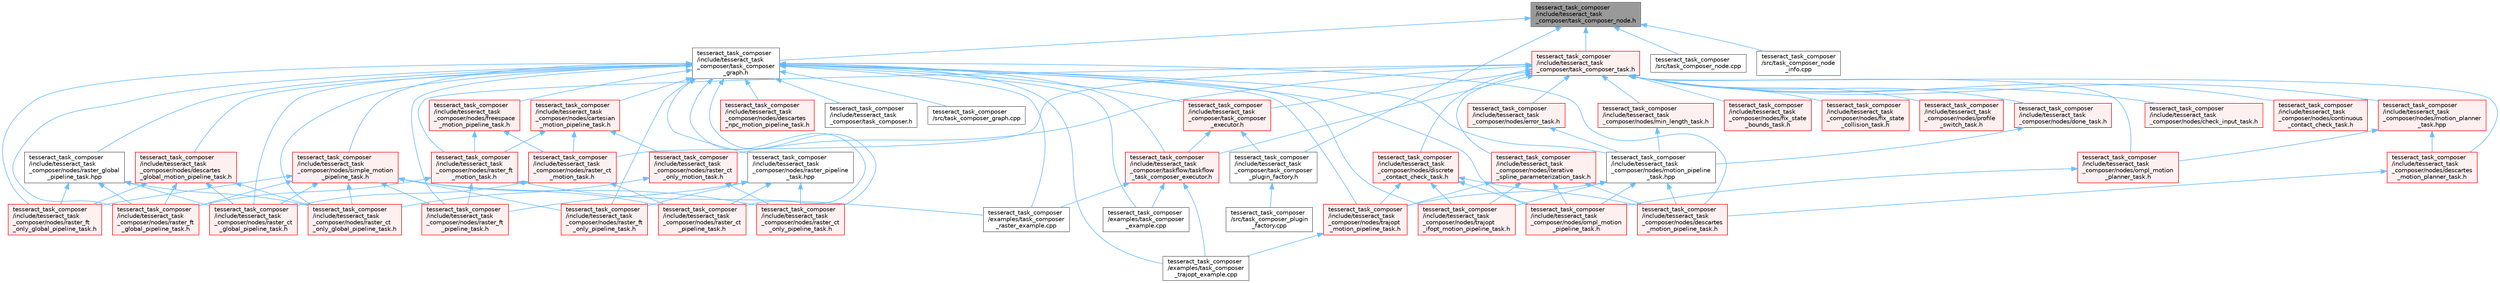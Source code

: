 digraph "tesseract_task_composer/include/tesseract_task_composer/task_composer_node.h"
{
 // LATEX_PDF_SIZE
  bgcolor="transparent";
  edge [fontname=Helvetica,fontsize=10,labelfontname=Helvetica,labelfontsize=10];
  node [fontname=Helvetica,fontsize=10,shape=box,height=0.2,width=0.4];
  Node1 [label="tesseract_task_composer\l/include/tesseract_task\l_composer/task_composer_node.h",height=0.2,width=0.4,color="gray40", fillcolor="grey60", style="filled", fontcolor="black",tooltip="A node in the pipeline."];
  Node1 -> Node2 [dir="back",color="steelblue1",style="solid"];
  Node2 [label="tesseract_task_composer\l/include/tesseract_task\l_composer/task_composer\l_graph.h",height=0.2,width=0.4,color="grey40", fillcolor="white", style="filled",URL="$d4/d58/task__composer__graph_8h.html",tooltip="A task graph."];
  Node2 -> Node3 [dir="back",color="steelblue1",style="solid"];
  Node3 [label="tesseract_task_composer\l/examples/task_composer\l_example.cpp",height=0.2,width=0.4,color="grey40", fillcolor="white", style="filled",URL="$d2/d8b/task__composer__example_8cpp.html",tooltip=" "];
  Node2 -> Node4 [dir="back",color="steelblue1",style="solid"];
  Node4 [label="tesseract_task_composer\l/examples/task_composer\l_raster_example.cpp",height=0.2,width=0.4,color="grey40", fillcolor="white", style="filled",URL="$db/d4d/task__composer__raster__example_8cpp.html",tooltip=" "];
  Node2 -> Node5 [dir="back",color="steelblue1",style="solid"];
  Node5 [label="tesseract_task_composer\l/examples/task_composer\l_trajopt_example.cpp",height=0.2,width=0.4,color="grey40", fillcolor="white", style="filled",URL="$de/d6f/task__composer__trajopt__example_8cpp.html",tooltip=" "];
  Node2 -> Node6 [dir="back",color="steelblue1",style="solid"];
  Node6 [label="tesseract_task_composer\l/include/tesseract_task\l_composer/nodes/cartesian\l_motion_pipeline_task.h",height=0.2,width=0.4,color="red", fillcolor="#FFF0F0", style="filled",URL="$d2/ded/cartesian__motion__pipeline__task_8h.html",tooltip="Cartesian motion planning pipeline."];
  Node6 -> Node7 [dir="back",color="steelblue1",style="solid"];
  Node7 [label="tesseract_task_composer\l/include/tesseract_task\l_composer/nodes/raster_ct\l_motion_task.h",height=0.2,width=0.4,color="red", fillcolor="#FFF0F0", style="filled",URL="$db/d8a/raster__ct__motion__task_8h.html",tooltip="Raster motion task with cartesian transitions."];
  Node7 -> Node8 [dir="back",color="steelblue1",style="solid"];
  Node8 [label="tesseract_task_composer\l/include/tesseract_task\l_composer/nodes/raster_ct\l_global_pipeline_task.h",height=0.2,width=0.4,color="red", fillcolor="#FFF0F0", style="filled",URL="$d4/d09/raster__ct__global__pipeline__task_8h.html",tooltip="Plans raster paths with cartesian transitions."];
  Node7 -> Node11 [dir="back",color="steelblue1",style="solid"];
  Node11 [label="tesseract_task_composer\l/include/tesseract_task\l_composer/nodes/raster_ct\l_pipeline_task.h",height=0.2,width=0.4,color="red", fillcolor="#FFF0F0", style="filled",URL="$d1/dc3/raster__ct__pipeline__task_8h.html",tooltip="Plans raster paths with cartesian transitions."];
  Node6 -> Node14 [dir="back",color="steelblue1",style="solid"];
  Node14 [label="tesseract_task_composer\l/include/tesseract_task\l_composer/nodes/raster_ct\l_only_motion_task.h",height=0.2,width=0.4,color="red", fillcolor="#FFF0F0", style="filled",URL="$dc/df9/raster__ct__only__motion__task_8h.html",tooltip="Plans raster paths with cartesian transitions."];
  Node14 -> Node15 [dir="back",color="steelblue1",style="solid"];
  Node15 [label="tesseract_task_composer\l/include/tesseract_task\l_composer/nodes/raster_ct\l_only_global_pipeline_task.h",height=0.2,width=0.4,color="red", fillcolor="#FFF0F0", style="filled",URL="$d3/dfb/raster__ct__only__global__pipeline__task_8h.html",tooltip="Raster only global motion planning task with cartesian transitions."];
  Node14 -> Node17 [dir="back",color="steelblue1",style="solid"];
  Node17 [label="tesseract_task_composer\l/include/tesseract_task\l_composer/nodes/raster_ct\l_only_pipeline_task.h",height=0.2,width=0.4,color="red", fillcolor="#FFF0F0", style="filled",URL="$db/d1f/raster__ct__only__pipeline__task_8h.html",tooltip="Raster only motion planning task with cartesian transitions."];
  Node6 -> Node20 [dir="back",color="steelblue1",style="solid"];
  Node20 [label="tesseract_task_composer\l/include/tesseract_task\l_composer/nodes/raster_ft\l_motion_task.h",height=0.2,width=0.4,color="red", fillcolor="#FFF0F0", style="filled",URL="$df/d50/raster__ft__motion__task_8h.html",tooltip="Raster motion task with freespace transitions."];
  Node20 -> Node4 [dir="back",color="steelblue1",style="solid"];
  Node20 -> Node21 [dir="back",color="steelblue1",style="solid"];
  Node21 [label="tesseract_task_composer\l/include/tesseract_task\l_composer/nodes/raster_ft\l_global_pipeline_task.h",height=0.2,width=0.4,color="red", fillcolor="#FFF0F0", style="filled",URL="$d9/d11/raster__ft__global__pipeline__task_8h.html",tooltip="Plans raster paths with freespace transitions."];
  Node20 -> Node24 [dir="back",color="steelblue1",style="solid"];
  Node24 [label="tesseract_task_composer\l/include/tesseract_task\l_composer/nodes/raster_ft\l_pipeline_task.h",height=0.2,width=0.4,color="red", fillcolor="#FFF0F0", style="filled",URL="$de/d8e/raster__ft__pipeline__task_8h.html",tooltip="Plans raster paths with freespace transitions."];
  Node2 -> Node34 [dir="back",color="steelblue1",style="solid"];
  Node34 [label="tesseract_task_composer\l/include/tesseract_task\l_composer/nodes/descartes\l_global_motion_pipeline_task.h",height=0.2,width=0.4,color="red", fillcolor="#FFF0F0", style="filled",URL="$d5/d90/descartes__global__motion__pipeline__task_8h.html",tooltip=" "];
  Node34 -> Node8 [dir="back",color="steelblue1",style="solid"];
  Node34 -> Node15 [dir="back",color="steelblue1",style="solid"];
  Node34 -> Node21 [dir="back",color="steelblue1",style="solid"];
  Node34 -> Node28 [dir="back",color="steelblue1",style="solid"];
  Node28 [label="tesseract_task_composer\l/include/tesseract_task\l_composer/nodes/raster_ft\l_only_global_pipeline_task.h",height=0.2,width=0.4,color="red", fillcolor="#FFF0F0", style="filled",URL="$d2/d44/raster__ft__only__global__pipeline__task_8h.html",tooltip="Raster only global motion planning task with freespace transitions."];
  Node2 -> Node36 [dir="back",color="steelblue1",style="solid"];
  Node36 [label="tesseract_task_composer\l/include/tesseract_task\l_composer/nodes/descartes\l_motion_pipeline_task.h",height=0.2,width=0.4,color="red", fillcolor="#FFF0F0", style="filled",URL="$d4/d01/descartes__motion__pipeline__task_8h.html",tooltip=" "];
  Node2 -> Node38 [dir="back",color="steelblue1",style="solid"];
  Node38 [label="tesseract_task_composer\l/include/tesseract_task\l_composer/nodes/descartes\l_npc_motion_pipeline_task.h",height=0.2,width=0.4,color="red", fillcolor="#FFF0F0", style="filled",URL="$db/de1/descartes__npc__motion__pipeline__task_8h.html",tooltip=" "];
  Node2 -> Node40 [dir="back",color="steelblue1",style="solid"];
  Node40 [label="tesseract_task_composer\l/include/tesseract_task\l_composer/nodes/freespace\l_motion_pipeline_task.h",height=0.2,width=0.4,color="red", fillcolor="#FFF0F0", style="filled",URL="$db/d7a/freespace__motion__pipeline__task_8h.html",tooltip=" "];
  Node40 -> Node7 [dir="back",color="steelblue1",style="solid"];
  Node40 -> Node20 [dir="back",color="steelblue1",style="solid"];
  Node2 -> Node45 [dir="back",color="steelblue1",style="solid"];
  Node45 [label="tesseract_task_composer\l/include/tesseract_task\l_composer/nodes/motion_pipeline\l_task.hpp",height=0.2,width=0.4,color="grey40", fillcolor="white", style="filled",URL="$de/d12/motion__pipeline__task_8hpp.html",tooltip=" "];
  Node45 -> Node36 [dir="back",color="steelblue1",style="solid"];
  Node45 -> Node46 [dir="back",color="steelblue1",style="solid"];
  Node46 [label="tesseract_task_composer\l/include/tesseract_task\l_composer/nodes/ompl_motion\l_pipeline_task.h",height=0.2,width=0.4,color="red", fillcolor="#FFF0F0", style="filled",URL="$d0/de5/ompl__motion__pipeline__task_8h.html",tooltip=" "];
  Node45 -> Node48 [dir="back",color="steelblue1",style="solid"];
  Node48 [label="tesseract_task_composer\l/include/tesseract_task\l_composer/nodes/trajopt\l_ifopt_motion_pipeline_task.h",height=0.2,width=0.4,color="red", fillcolor="#FFF0F0", style="filled",URL="$d2/d10/trajopt__ifopt__motion__pipeline__task_8h.html",tooltip=" "];
  Node45 -> Node52 [dir="back",color="steelblue1",style="solid"];
  Node52 [label="tesseract_task_composer\l/include/tesseract_task\l_composer/nodes/trajopt\l_motion_pipeline_task.h",height=0.2,width=0.4,color="red", fillcolor="#FFF0F0", style="filled",URL="$de/d7e/trajopt__motion__pipeline__task_8h.html",tooltip=" "];
  Node52 -> Node5 [dir="back",color="steelblue1",style="solid"];
  Node2 -> Node46 [dir="back",color="steelblue1",style="solid"];
  Node2 -> Node8 [dir="back",color="steelblue1",style="solid"];
  Node2 -> Node15 [dir="back",color="steelblue1",style="solid"];
  Node2 -> Node17 [dir="back",color="steelblue1",style="solid"];
  Node2 -> Node11 [dir="back",color="steelblue1",style="solid"];
  Node2 -> Node21 [dir="back",color="steelblue1",style="solid"];
  Node2 -> Node28 [dir="back",color="steelblue1",style="solid"];
  Node2 -> Node30 [dir="back",color="steelblue1",style="solid"];
  Node30 [label="tesseract_task_composer\l/include/tesseract_task\l_composer/nodes/raster_ft\l_only_pipeline_task.h",height=0.2,width=0.4,color="red", fillcolor="#FFF0F0", style="filled",URL="$d2/d37/raster__ft__only__pipeline__task_8h.html",tooltip="Raster only motion planning task with freespace transitions."];
  Node2 -> Node24 [dir="back",color="steelblue1",style="solid"];
  Node2 -> Node58 [dir="back",color="steelblue1",style="solid"];
  Node58 [label="tesseract_task_composer\l/include/tesseract_task\l_composer/nodes/raster_global\l_pipeline_task.hpp",height=0.2,width=0.4,color="grey40", fillcolor="white", style="filled",URL="$df/dcb/raster__global__pipeline__task_8hpp.html",tooltip=" "];
  Node58 -> Node8 [dir="back",color="steelblue1",style="solid"];
  Node58 -> Node15 [dir="back",color="steelblue1",style="solid"];
  Node58 -> Node21 [dir="back",color="steelblue1",style="solid"];
  Node58 -> Node28 [dir="back",color="steelblue1",style="solid"];
  Node2 -> Node59 [dir="back",color="steelblue1",style="solid"];
  Node59 [label="tesseract_task_composer\l/include/tesseract_task\l_composer/nodes/raster_pipeline\l_task.hpp",height=0.2,width=0.4,color="grey40", fillcolor="white", style="filled",URL="$db/dfb/raster__pipeline__task_8hpp.html",tooltip=" "];
  Node59 -> Node17 [dir="back",color="steelblue1",style="solid"];
  Node59 -> Node11 [dir="back",color="steelblue1",style="solid"];
  Node59 -> Node30 [dir="back",color="steelblue1",style="solid"];
  Node59 -> Node24 [dir="back",color="steelblue1",style="solid"];
  Node2 -> Node60 [dir="back",color="steelblue1",style="solid"];
  Node60 [label="tesseract_task_composer\l/include/tesseract_task\l_composer/nodes/simple_motion\l_pipeline_task.h",height=0.2,width=0.4,color="red", fillcolor="#FFF0F0", style="filled",URL="$d2/dd8/simple__motion__pipeline__task_8h.html",tooltip=" "];
  Node60 -> Node8 [dir="back",color="steelblue1",style="solid"];
  Node60 -> Node15 [dir="back",color="steelblue1",style="solid"];
  Node60 -> Node17 [dir="back",color="steelblue1",style="solid"];
  Node60 -> Node11 [dir="back",color="steelblue1",style="solid"];
  Node60 -> Node21 [dir="back",color="steelblue1",style="solid"];
  Node60 -> Node28 [dir="back",color="steelblue1",style="solid"];
  Node60 -> Node30 [dir="back",color="steelblue1",style="solid"];
  Node60 -> Node24 [dir="back",color="steelblue1",style="solid"];
  Node2 -> Node48 [dir="back",color="steelblue1",style="solid"];
  Node2 -> Node52 [dir="back",color="steelblue1",style="solid"];
  Node2 -> Node62 [dir="back",color="steelblue1",style="solid"];
  Node62 [label="tesseract_task_composer\l/include/tesseract_task\l_composer/task_composer.h",height=0.2,width=0.4,color="grey40", fillcolor="white", style="filled",URL="$db/d1d/task__composer_8h.html",tooltip="A task graph."];
  Node2 -> Node63 [dir="back",color="steelblue1",style="solid"];
  Node63 [label="tesseract_task_composer\l/include/tesseract_task\l_composer/task_composer\l_executor.h",height=0.2,width=0.4,color="red", fillcolor="#FFF0F0", style="filled",URL="$d6/dab/task__composer__executor_8h.html",tooltip="The executor for executing task graphs."];
  Node63 -> Node66 [dir="back",color="steelblue1",style="solid"];
  Node66 [label="tesseract_task_composer\l/include/tesseract_task\l_composer/task_composer\l_plugin_factory.h",height=0.2,width=0.4,color="grey40", fillcolor="white", style="filled",URL="$da/d42/task__composer__plugin__factory_8h.html",tooltip="A plugin factory for producing a task composer."];
  Node66 -> Node67 [dir="back",color="steelblue1",style="solid"];
  Node67 [label="tesseract_task_composer\l/src/task_composer_plugin\l_factory.cpp",height=0.2,width=0.4,color="grey40", fillcolor="white", style="filled",URL="$d7/d4b/task__composer__plugin__factory_8cpp.html",tooltip="A plugin factory for producing a task composer."];
  Node63 -> Node71 [dir="back",color="steelblue1",style="solid"];
  Node71 [label="tesseract_task_composer\l/include/tesseract_task\l_composer/taskflow/taskflow\l_task_composer_executor.h",height=0.2,width=0.4,color="red", fillcolor="#FFF0F0", style="filled",URL="$da/d8c/taskflow__task__composer__executor_8h.html",tooltip="The tasflow executor implementation."];
  Node71 -> Node3 [dir="back",color="steelblue1",style="solid"];
  Node71 -> Node4 [dir="back",color="steelblue1",style="solid"];
  Node71 -> Node5 [dir="back",color="steelblue1",style="solid"];
  Node2 -> Node71 [dir="back",color="steelblue1",style="solid"];
  Node2 -> Node74 [dir="back",color="steelblue1",style="solid"];
  Node74 [label="tesseract_task_composer\l/src/task_composer_graph.cpp",height=0.2,width=0.4,color="grey40", fillcolor="white", style="filled",URL="$de/d20/task__composer__graph_8cpp.html",tooltip="A task graph."];
  Node1 -> Node66 [dir="back",color="steelblue1",style="solid"];
  Node1 -> Node75 [dir="back",color="steelblue1",style="solid"];
  Node75 [label="tesseract_task_composer\l/include/tesseract_task\l_composer/task_composer_task.h",height=0.2,width=0.4,color="red", fillcolor="#FFF0F0", style="filled",URL="$da/d71/task__composer__task_8h.html",tooltip="A task in the pipeline."];
  Node75 -> Node76 [dir="back",color="steelblue1",style="solid"];
  Node76 [label="tesseract_task_composer\l/include/tesseract_task\l_composer/nodes/check_input_task.h",height=0.2,width=0.4,color="red", fillcolor="#FFF0F0", style="filled",URL="$d7/d32/check__input__task_8h.html",tooltip="Task for checking input data structure."];
  Node75 -> Node78 [dir="back",color="steelblue1",style="solid"];
  Node78 [label="tesseract_task_composer\l/include/tesseract_task\l_composer/nodes/continuous\l_contact_check_task.h",height=0.2,width=0.4,color="red", fillcolor="#FFF0F0", style="filled",URL="$d0/d58/continuous__contact__check__task_8h.html",tooltip="Continuous Collision check trajectory task."];
  Node75 -> Node81 [dir="back",color="steelblue1",style="solid"];
  Node81 [label="tesseract_task_composer\l/include/tesseract_task\l_composer/nodes/descartes\l_motion_planner_task.h",height=0.2,width=0.4,color="red", fillcolor="#FFF0F0", style="filled",URL="$d9/d84/descartes__motion__planner__task_8h.html",tooltip="Descartes motion planning pipeline."];
  Node81 -> Node36 [dir="back",color="steelblue1",style="solid"];
  Node75 -> Node83 [dir="back",color="steelblue1",style="solid"];
  Node83 [label="tesseract_task_composer\l/include/tesseract_task\l_composer/nodes/discrete\l_contact_check_task.h",height=0.2,width=0.4,color="red", fillcolor="#FFF0F0", style="filled",URL="$d1/d26/discrete__contact__check__task_8h.html",tooltip="Discrete Collision check trajectory task."];
  Node83 -> Node36 [dir="back",color="steelblue1",style="solid"];
  Node83 -> Node46 [dir="back",color="steelblue1",style="solid"];
  Node83 -> Node48 [dir="back",color="steelblue1",style="solid"];
  Node83 -> Node52 [dir="back",color="steelblue1",style="solid"];
  Node75 -> Node85 [dir="back",color="steelblue1",style="solid"];
  Node85 [label="tesseract_task_composer\l/include/tesseract_task\l_composer/nodes/done_task.h",height=0.2,width=0.4,color="red", fillcolor="#FFF0F0", style="filled",URL="$d5/d86/done__task_8h.html",tooltip=" "];
  Node85 -> Node45 [dir="back",color="steelblue1",style="solid"];
  Node75 -> Node87 [dir="back",color="steelblue1",style="solid"];
  Node87 [label="tesseract_task_composer\l/include/tesseract_task\l_composer/nodes/error_task.h",height=0.2,width=0.4,color="red", fillcolor="#FFF0F0", style="filled",URL="$d4/d4c/error__task_8h.html",tooltip=" "];
  Node87 -> Node45 [dir="back",color="steelblue1",style="solid"];
  Node75 -> Node89 [dir="back",color="steelblue1",style="solid"];
  Node89 [label="tesseract_task_composer\l/include/tesseract_task\l_composer/nodes/fix_state\l_bounds_task.h",height=0.2,width=0.4,color="red", fillcolor="#FFF0F0", style="filled",URL="$dd/d8f/fix__state__bounds__task_8h.html",tooltip="Task that pushes plan instructions back within joint limits."];
  Node75 -> Node92 [dir="back",color="steelblue1",style="solid"];
  Node92 [label="tesseract_task_composer\l/include/tesseract_task\l_composer/nodes/fix_state\l_collision_task.h",height=0.2,width=0.4,color="red", fillcolor="#FFF0F0", style="filled",URL="$d6/db0/fix__state__collision__task_8h.html",tooltip="Task that pushes plan instructions to be out of collision."];
  Node75 -> Node95 [dir="back",color="steelblue1",style="solid"];
  Node95 [label="tesseract_task_composer\l/include/tesseract_task\l_composer/nodes/iterative\l_spline_parameterization_task.h",height=0.2,width=0.4,color="red", fillcolor="#FFF0F0", style="filled",URL="$d3/db1/iterative__spline__parameterization__task_8h.html",tooltip="Perform iterative spline time parameterization."];
  Node95 -> Node36 [dir="back",color="steelblue1",style="solid"];
  Node95 -> Node46 [dir="back",color="steelblue1",style="solid"];
  Node95 -> Node48 [dir="back",color="steelblue1",style="solid"];
  Node95 -> Node52 [dir="back",color="steelblue1",style="solid"];
  Node75 -> Node97 [dir="back",color="steelblue1",style="solid"];
  Node97 [label="tesseract_task_composer\l/include/tesseract_task\l_composer/nodes/min_length_task.h",height=0.2,width=0.4,color="red", fillcolor="#FFF0F0", style="filled",URL="$d3/d6c/min__length__task_8h.html",tooltip="Task for processing the seed so it meets a minimum length. Planners like trajopt need at least 10 sta..."];
  Node97 -> Node45 [dir="back",color="steelblue1",style="solid"];
  Node75 -> Node99 [dir="back",color="steelblue1",style="solid"];
  Node99 [label="tesseract_task_composer\l/include/tesseract_task\l_composer/nodes/motion_planner\l_task.hpp",height=0.2,width=0.4,color="red", fillcolor="#FFF0F0", style="filled",URL="$d2/df3/motion__planner__task_8hpp.html",tooltip=" "];
  Node99 -> Node81 [dir="back",color="steelblue1",style="solid"];
  Node99 -> Node100 [dir="back",color="steelblue1",style="solid"];
  Node100 [label="tesseract_task_composer\l/include/tesseract_task\l_composer/nodes/ompl_motion\l_planner_task.h",height=0.2,width=0.4,color="red", fillcolor="#FFF0F0", style="filled",URL="$d6/d00/ompl__motion__planner__task_8h.html",tooltip="OMPL motion planning pipeline."];
  Node100 -> Node46 [dir="back",color="steelblue1",style="solid"];
  Node75 -> Node100 [dir="back",color="steelblue1",style="solid"];
  Node75 -> Node108 [dir="back",color="steelblue1",style="solid"];
  Node108 [label="tesseract_task_composer\l/include/tesseract_task\l_composer/nodes/profile\l_switch_task.h",height=0.2,width=0.4,color="red", fillcolor="#FFF0F0", style="filled",URL="$dd/d2f/profile__switch__task_8h.html",tooltip="Task that returns a value based on the profile."];
  Node75 -> Node7 [dir="back",color="steelblue1",style="solid"];
  Node75 -> Node14 [dir="back",color="steelblue1",style="solid"];
  Node75 -> Node20 [dir="back",color="steelblue1",style="solid"];
  Node75 -> Node63 [dir="back",color="steelblue1",style="solid"];
  Node75 -> Node71 [dir="back",color="steelblue1",style="solid"];
  Node1 -> Node125 [dir="back",color="steelblue1",style="solid"];
  Node125 [label="tesseract_task_composer\l/src/task_composer_node.cpp",height=0.2,width=0.4,color="grey40", fillcolor="white", style="filled",URL="$db/d3c/task__composer__node_8cpp.html",tooltip="A node in the pipeline."];
  Node1 -> Node126 [dir="back",color="steelblue1",style="solid"];
  Node126 [label="tesseract_task_composer\l/src/task_composer_node\l_info.cpp",height=0.2,width=0.4,color="grey40", fillcolor="white", style="filled",URL="$dd/d15/task__composer__node__info_8cpp.html",tooltip="Task composer node info."];
}
